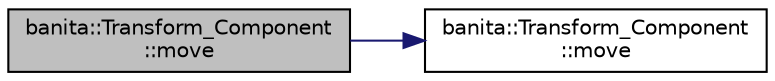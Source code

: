 digraph "banita::Transform_Component::move"
{
 // LATEX_PDF_SIZE
  edge [fontname="Helvetica",fontsize="10",labelfontname="Helvetica",labelfontsize="10"];
  node [fontname="Helvetica",fontsize="10",shape=record];
  rankdir="LR";
  Node41 [label="banita::Transform_Component\l::move",height=0.2,width=0.4,color="black", fillcolor="grey75", style="filled", fontcolor="black",tooltip="move this transform by a movement list"];
  Node41 -> Node42 [color="midnightblue",fontsize="10",style="solid",fontname="Helvetica"];
  Node42 [label="banita::Transform_Component\l::move",height=0.2,width=0.4,color="black", fillcolor="white", style="filled",URL="$d8/de9/classbanita_1_1_transform___component.html#a670a3c4266dc6e2ae1e89940684acc5b",tooltip="move this transform"];
}
